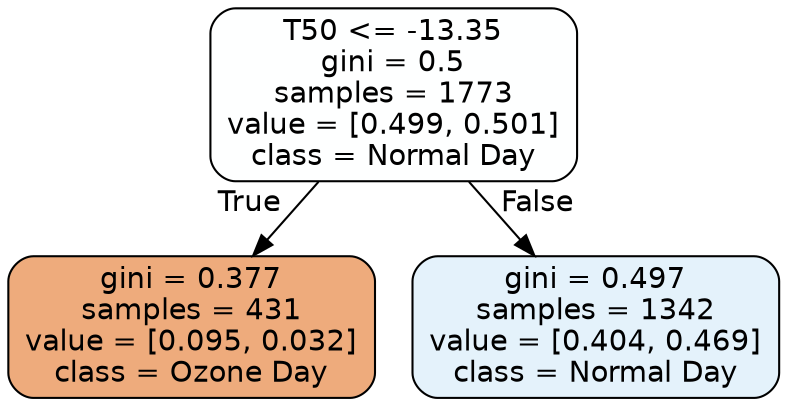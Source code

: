 digraph Tree {
node [shape=box, style="filled, rounded", color="black", fontname=helvetica] ;
edge [fontname=helvetica] ;
0 [label="T50 <= -13.35\ngini = 0.5\nsamples = 1773\nvalue = [0.499, 0.501]\nclass = Normal Day", fillcolor="#feffff"] ;
1 [label="gini = 0.377\nsamples = 431\nvalue = [0.095, 0.032]\nclass = Ozone Day", fillcolor="#eeab7c"] ;
0 -> 1 [labeldistance=2.5, labelangle=45, headlabel="True"] ;
2 [label="gini = 0.497\nsamples = 1342\nvalue = [0.404, 0.469]\nclass = Normal Day", fillcolor="#e4f2fb"] ;
0 -> 2 [labeldistance=2.5, labelangle=-45, headlabel="False"] ;
}
